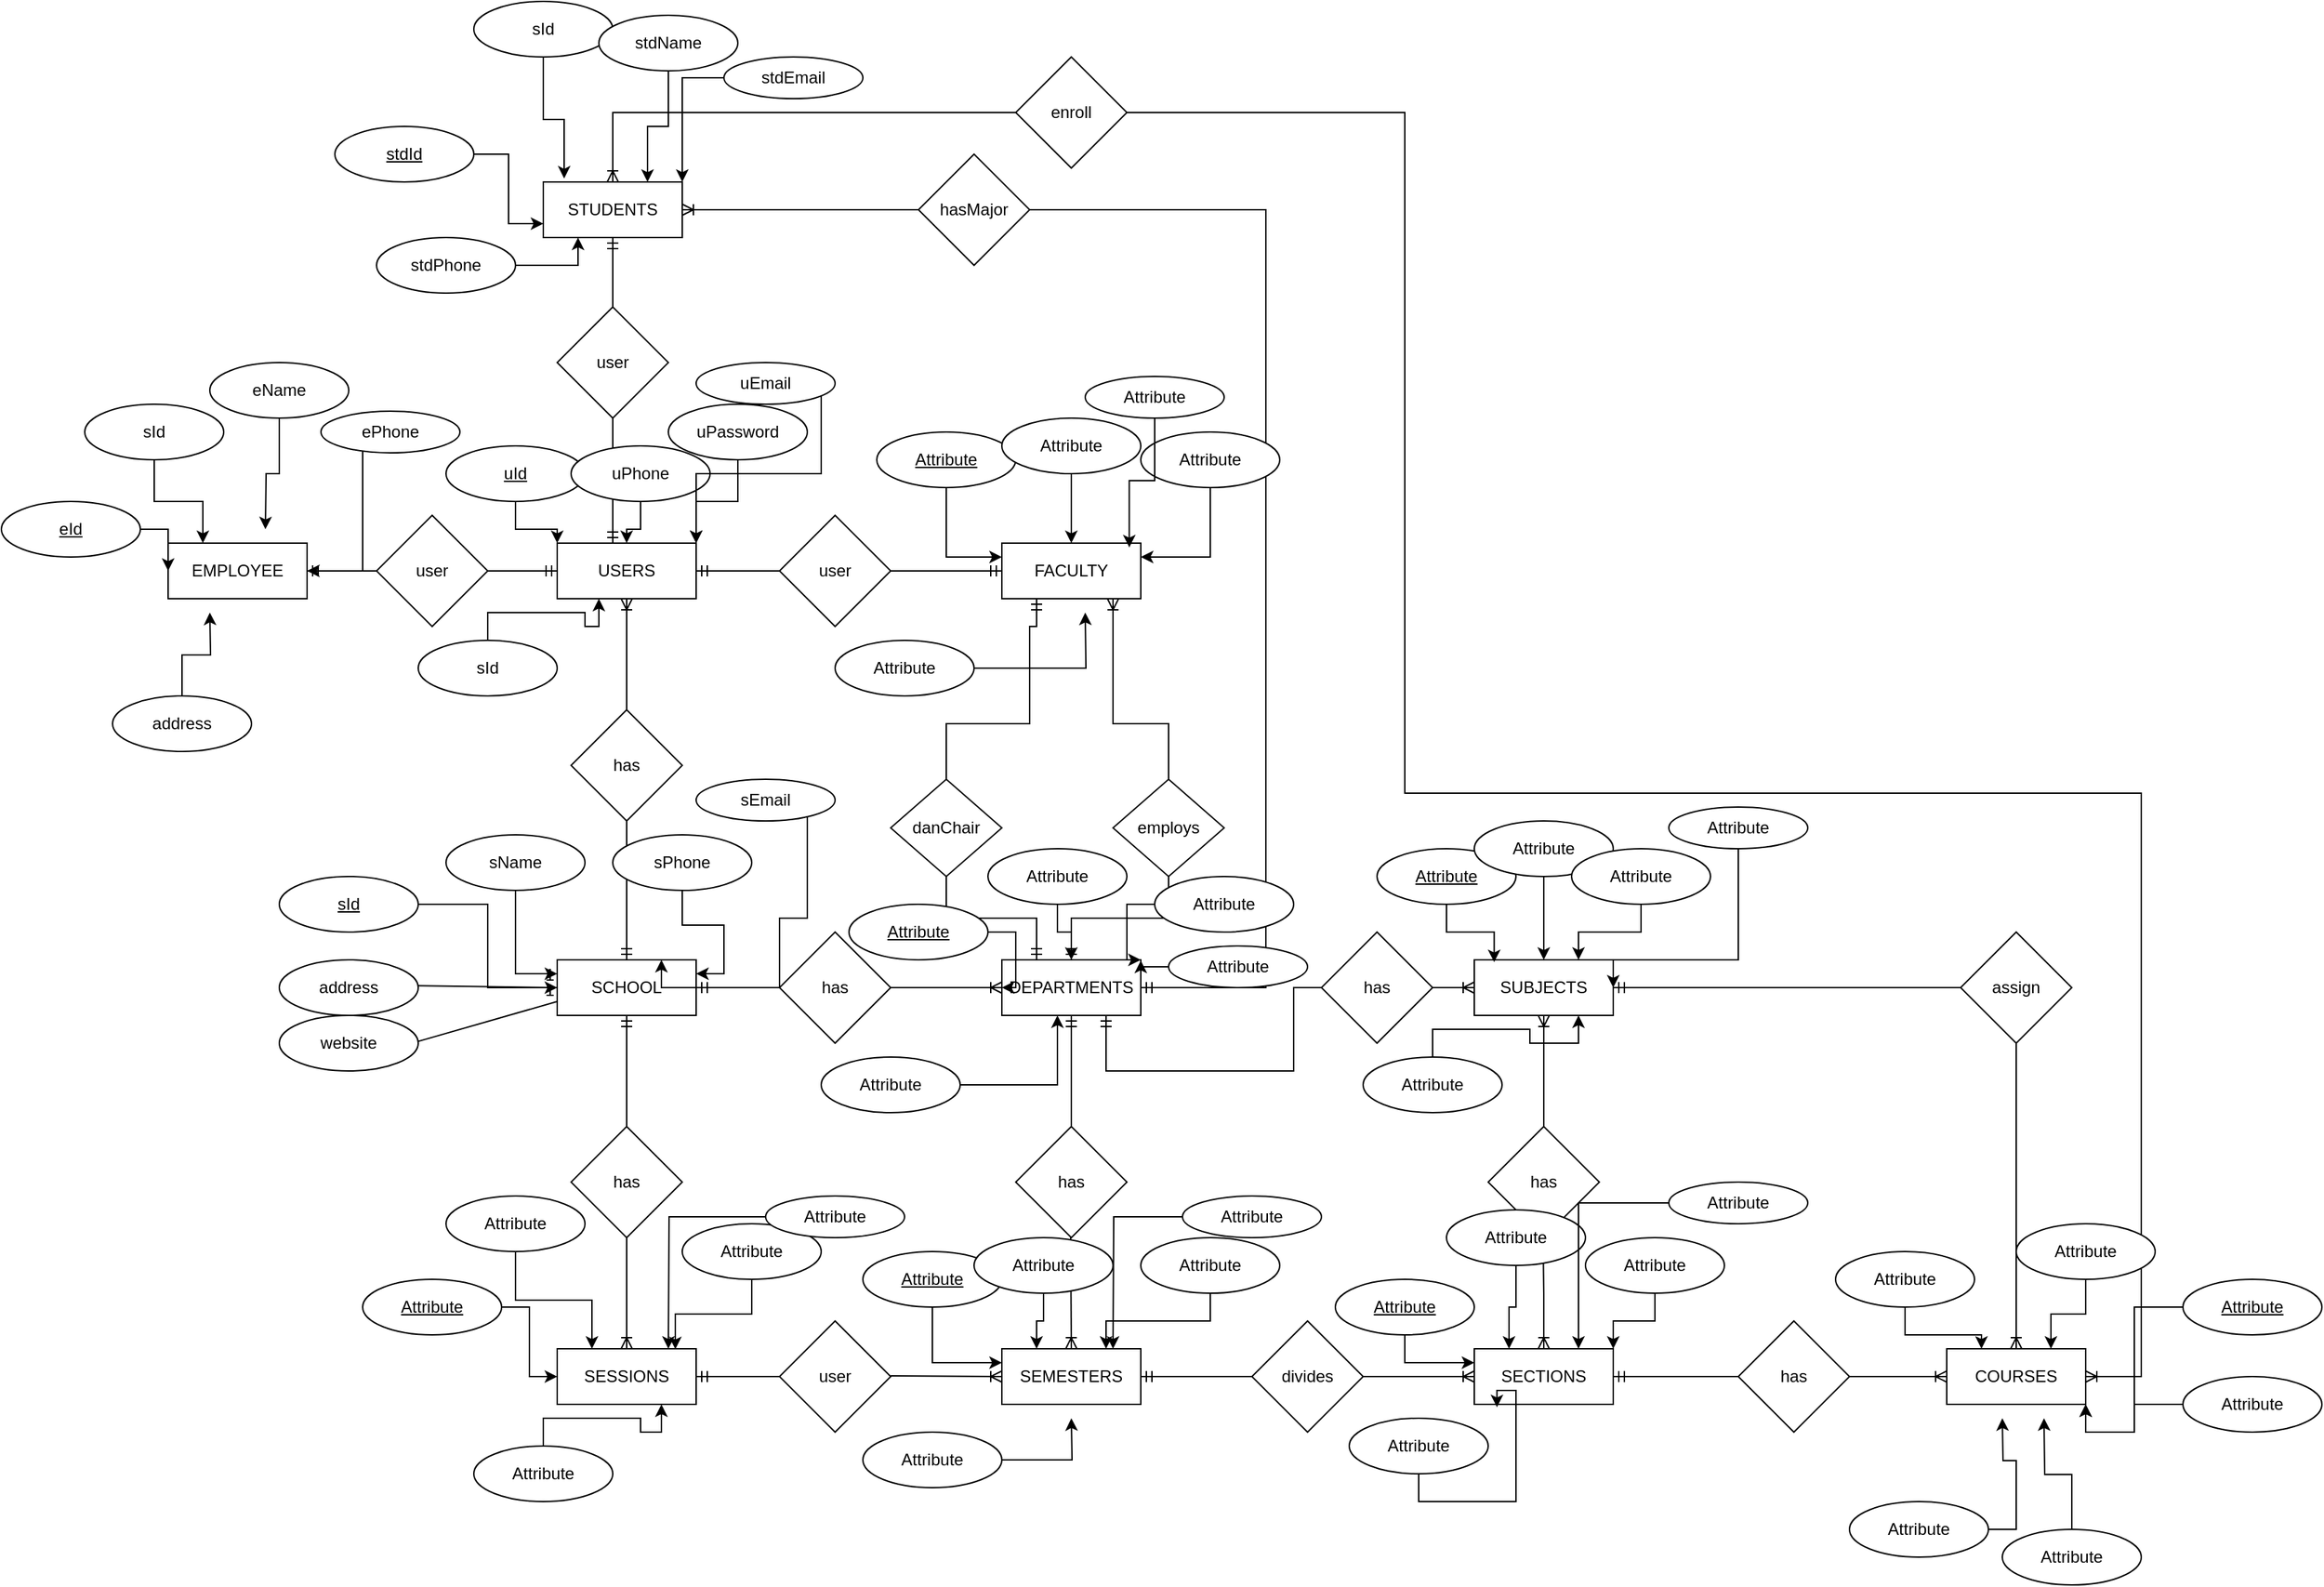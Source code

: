 <mxfile version="21.6.5" type="github">
  <diagram id="R2lEEEUBdFMjLlhIrx00" name="Page-1">
    <mxGraphModel dx="2025" dy="645" grid="1" gridSize="10" guides="1" tooltips="1" connect="1" arrows="1" fold="1" page="1" pageScale="1" pageWidth="850" pageHeight="1100" math="0" shadow="0" extFonts="Permanent Marker^https://fonts.googleapis.com/css?family=Permanent+Marker">
      <root>
        <mxCell id="0" />
        <mxCell id="1" parent="0" />
        <mxCell id="ZyE_ZItKhcC6v-lNAR3k-2" value="SCHOOL" style="whiteSpace=wrap;html=1;align=center;" vertex="1" parent="1">
          <mxGeometry x="290" y="880" width="100" height="40" as="geometry" />
        </mxCell>
        <mxCell id="ZyE_ZItKhcC6v-lNAR3k-3" value="has" style="rhombus;whiteSpace=wrap;html=1;" vertex="1" parent="1">
          <mxGeometry x="300" y="700" width="80" height="80" as="geometry" />
        </mxCell>
        <mxCell id="ZyE_ZItKhcC6v-lNAR3k-5" value="" style="endArrow=none;html=1;rounded=0;entryX=0.5;entryY=1;entryDx=0;entryDy=0;exitX=0.5;exitY=0;exitDx=0;exitDy=0;startArrow=ERmandOne;startFill=0;" edge="1" parent="1" source="ZyE_ZItKhcC6v-lNAR3k-2" target="ZyE_ZItKhcC6v-lNAR3k-3">
          <mxGeometry relative="1" as="geometry">
            <mxPoint x="210" y="850" as="sourcePoint" />
            <mxPoint x="370" y="850" as="targetPoint" />
          </mxGeometry>
        </mxCell>
        <mxCell id="ZyE_ZItKhcC6v-lNAR3k-9" value="USERS" style="whiteSpace=wrap;html=1;align=center;" vertex="1" parent="1">
          <mxGeometry x="290" y="580" width="100" height="40" as="geometry" />
        </mxCell>
        <mxCell id="ZyE_ZItKhcC6v-lNAR3k-11" value="" style="endArrow=none;html=1;rounded=0;exitX=0.5;exitY=1;exitDx=0;exitDy=0;entryX=0.5;entryY=0;entryDx=0;entryDy=0;startArrow=ERoneToMany;startFill=0;" edge="1" parent="1" source="ZyE_ZItKhcC6v-lNAR3k-9" target="ZyE_ZItKhcC6v-lNAR3k-3">
          <mxGeometry relative="1" as="geometry">
            <mxPoint x="450" y="640" as="sourcePoint" />
            <mxPoint x="610" y="640" as="targetPoint" />
          </mxGeometry>
        </mxCell>
        <mxCell id="ZyE_ZItKhcC6v-lNAR3k-13" value="" style="endArrow=none;html=1;rounded=0;exitX=0.4;exitY=0;exitDx=0;exitDy=0;exitPerimeter=0;startArrow=ERmandOne;startFill=0;entryX=0.5;entryY=1;entryDx=0;entryDy=0;" edge="1" parent="1" source="ZyE_ZItKhcC6v-lNAR3k-9" target="ZyE_ZItKhcC6v-lNAR3k-17">
          <mxGeometry relative="1" as="geometry">
            <mxPoint x="450" y="640" as="sourcePoint" />
            <mxPoint x="280" y="520" as="targetPoint" />
          </mxGeometry>
        </mxCell>
        <mxCell id="ZyE_ZItKhcC6v-lNAR3k-17" value="user" style="rhombus;whiteSpace=wrap;html=1;" vertex="1" parent="1">
          <mxGeometry x="290" y="410" width="80" height="80" as="geometry" />
        </mxCell>
        <mxCell id="ZyE_ZItKhcC6v-lNAR3k-24" value="STUDENTS" style="whiteSpace=wrap;html=1;align=center;" vertex="1" parent="1">
          <mxGeometry x="280" y="320" width="100" height="40" as="geometry" />
        </mxCell>
        <mxCell id="ZyE_ZItKhcC6v-lNAR3k-28" value="" style="endArrow=none;html=1;rounded=0;exitX=0.5;exitY=1;exitDx=0;exitDy=0;startArrow=ERmandOne;startFill=0;entryX=0.5;entryY=0;entryDx=0;entryDy=0;" edge="1" parent="1" source="ZyE_ZItKhcC6v-lNAR3k-24" target="ZyE_ZItKhcC6v-lNAR3k-17">
          <mxGeometry relative="1" as="geometry">
            <mxPoint x="280" y="430" as="sourcePoint" />
            <mxPoint x="280" y="430" as="targetPoint" />
          </mxGeometry>
        </mxCell>
        <mxCell id="ZyE_ZItKhcC6v-lNAR3k-30" value="user" style="rhombus;whiteSpace=wrap;html=1;direction=south;" vertex="1" parent="1">
          <mxGeometry x="450" y="560" width="80" height="80" as="geometry" />
        </mxCell>
        <mxCell id="ZyE_ZItKhcC6v-lNAR3k-31" value="FACULTY" style="whiteSpace=wrap;html=1;align=center;" vertex="1" parent="1">
          <mxGeometry x="610" y="580" width="100" height="40" as="geometry" />
        </mxCell>
        <mxCell id="ZyE_ZItKhcC6v-lNAR3k-32" value="" style="endArrow=none;html=1;rounded=0;exitX=0;exitY=0.5;exitDx=0;exitDy=0;startArrow=ERmandOne;startFill=0;entryX=0.5;entryY=0;entryDx=0;entryDy=0;" edge="1" parent="1" source="ZyE_ZItKhcC6v-lNAR3k-31" target="ZyE_ZItKhcC6v-lNAR3k-30">
          <mxGeometry relative="1" as="geometry">
            <mxPoint x="440" y="520" as="sourcePoint" />
            <mxPoint x="440" y="520" as="targetPoint" />
          </mxGeometry>
        </mxCell>
        <mxCell id="ZyE_ZItKhcC6v-lNAR3k-35" value="" style="endArrow=none;html=1;rounded=0;exitX=1;exitY=0.5;exitDx=0;exitDy=0;startArrow=ERmandOne;startFill=0;entryX=0.5;entryY=1;entryDx=0;entryDy=0;" edge="1" parent="1" source="ZyE_ZItKhcC6v-lNAR3k-9" target="ZyE_ZItKhcC6v-lNAR3k-30">
          <mxGeometry relative="1" as="geometry">
            <mxPoint x="360" y="600" as="sourcePoint" />
            <mxPoint x="360" y="540" as="targetPoint" />
          </mxGeometry>
        </mxCell>
        <mxCell id="ZyE_ZItKhcC6v-lNAR3k-37" value="EMPLOYEE" style="whiteSpace=wrap;html=1;align=center;" vertex="1" parent="1">
          <mxGeometry x="10" y="580" width="100" height="40" as="geometry" />
        </mxCell>
        <mxCell id="ZyE_ZItKhcC6v-lNAR3k-38" value="" style="endArrow=none;html=1;rounded=0;exitX=1;exitY=0.5;exitDx=0;exitDy=0;startArrow=ERmandOne;startFill=0;entryX=0.5;entryY=1;entryDx=0;entryDy=0;" edge="1" parent="1" source="ZyE_ZItKhcC6v-lNAR3k-37" target="ZyE_ZItKhcC6v-lNAR3k-36">
          <mxGeometry relative="1" as="geometry">
            <mxPoint x="10" y="600" as="sourcePoint" />
            <mxPoint x="10" y="600" as="targetPoint" />
          </mxGeometry>
        </mxCell>
        <mxCell id="ZyE_ZItKhcC6v-lNAR3k-40" value="" style="endArrow=none;html=1;rounded=0;exitX=0;exitY=0.5;exitDx=0;exitDy=0;startArrow=ERmandOne;startFill=0;" edge="1" parent="1" source="ZyE_ZItKhcC6v-lNAR3k-9" target="ZyE_ZItKhcC6v-lNAR3k-36">
          <mxGeometry relative="1" as="geometry">
            <mxPoint x="250" y="600" as="sourcePoint" />
            <mxPoint x="160" y="600" as="targetPoint" />
          </mxGeometry>
        </mxCell>
        <mxCell id="ZyE_ZItKhcC6v-lNAR3k-36" value="user" style="rhombus;whiteSpace=wrap;html=1;direction=south;" vertex="1" parent="1">
          <mxGeometry x="160" y="560" width="80" height="80" as="geometry" />
        </mxCell>
        <mxCell id="ZyE_ZItKhcC6v-lNAR3k-43" value="SESSIONS" style="whiteSpace=wrap;html=1;align=center;" vertex="1" parent="1">
          <mxGeometry x="290" y="1160" width="100" height="40" as="geometry" />
        </mxCell>
        <mxCell id="ZyE_ZItKhcC6v-lNAR3k-47" value="" style="edgeStyle=orthogonalEdgeStyle;rounded=0;orthogonalLoop=1;jettySize=auto;html=1;endArrow=ERmandOne;endFill=0;" edge="1" parent="1" source="ZyE_ZItKhcC6v-lNAR3k-44" target="ZyE_ZItKhcC6v-lNAR3k-2">
          <mxGeometry relative="1" as="geometry" />
        </mxCell>
        <mxCell id="ZyE_ZItKhcC6v-lNAR3k-48" value="" style="edgeStyle=orthogonalEdgeStyle;rounded=0;orthogonalLoop=1;jettySize=auto;html=1;endArrow=ERoneToMany;endFill=0;" edge="1" parent="1" source="ZyE_ZItKhcC6v-lNAR3k-44" target="ZyE_ZItKhcC6v-lNAR3k-43">
          <mxGeometry relative="1" as="geometry" />
        </mxCell>
        <mxCell id="ZyE_ZItKhcC6v-lNAR3k-44" value="has" style="rhombus;whiteSpace=wrap;html=1;" vertex="1" parent="1">
          <mxGeometry x="300" y="1000" width="80" height="80" as="geometry" />
        </mxCell>
        <mxCell id="ZyE_ZItKhcC6v-lNAR3k-49" value="" style="endArrow=none;html=1;rounded=0;exitX=1;exitY=0.5;exitDx=0;exitDy=0;startArrow=ERmandOne;startFill=0;entryX=0.5;entryY=1;entryDx=0;entryDy=0;" edge="1" target="ZyE_ZItKhcC6v-lNAR3k-50" parent="1">
          <mxGeometry relative="1" as="geometry">
            <mxPoint x="390" y="900" as="sourcePoint" />
            <mxPoint x="360" y="840" as="targetPoint" />
          </mxGeometry>
        </mxCell>
        <mxCell id="ZyE_ZItKhcC6v-lNAR3k-50" value="has" style="rhombus;whiteSpace=wrap;html=1;direction=south;" vertex="1" parent="1">
          <mxGeometry x="450" y="860" width="80" height="80" as="geometry" />
        </mxCell>
        <mxCell id="ZyE_ZItKhcC6v-lNAR3k-51" value="" style="endArrow=none;html=1;rounded=0;exitX=0;exitY=0.5;exitDx=0;exitDy=0;startArrow=ERoneToMany;startFill=0;entryX=0.5;entryY=0;entryDx=0;entryDy=0;" edge="1" source="ZyE_ZItKhcC6v-lNAR3k-52" target="ZyE_ZItKhcC6v-lNAR3k-50" parent="1">
          <mxGeometry relative="1" as="geometry">
            <mxPoint x="440" y="820" as="sourcePoint" />
            <mxPoint x="440" y="820" as="targetPoint" />
          </mxGeometry>
        </mxCell>
        <mxCell id="ZyE_ZItKhcC6v-lNAR3k-52" value="DEPARTMENTS" style="whiteSpace=wrap;html=1;align=center;" vertex="1" parent="1">
          <mxGeometry x="610" y="880" width="100" height="40" as="geometry" />
        </mxCell>
        <mxCell id="ZyE_ZItKhcC6v-lNAR3k-53" value="" style="edgeStyle=orthogonalEdgeStyle;rounded=0;orthogonalLoop=1;jettySize=auto;html=1;endArrow=ERmandOne;endFill=0;" edge="1" source="ZyE_ZItKhcC6v-lNAR3k-54" parent="1">
          <mxGeometry relative="1" as="geometry">
            <mxPoint x="660" y="920" as="targetPoint" />
          </mxGeometry>
        </mxCell>
        <mxCell id="ZyE_ZItKhcC6v-lNAR3k-54" value="has" style="rhombus;whiteSpace=wrap;html=1;" vertex="1" parent="1">
          <mxGeometry x="620" y="1000" width="80" height="80" as="geometry" />
        </mxCell>
        <mxCell id="ZyE_ZItKhcC6v-lNAR3k-55" value="SEMESTERS" style="whiteSpace=wrap;html=1;align=center;" vertex="1" parent="1">
          <mxGeometry x="610" y="1160" width="100" height="40" as="geometry" />
        </mxCell>
        <mxCell id="ZyE_ZItKhcC6v-lNAR3k-56" value="" style="edgeStyle=orthogonalEdgeStyle;rounded=0;orthogonalLoop=1;jettySize=auto;html=1;endArrow=ERoneToMany;endFill=0;entryX=0.5;entryY=0;entryDx=0;entryDy=0;" edge="1" parent="1" target="ZyE_ZItKhcC6v-lNAR3k-55">
          <mxGeometry relative="1" as="geometry">
            <mxPoint x="659.5" y="1080" as="sourcePoint" />
            <mxPoint x="659.5" y="1140" as="targetPoint" />
            <Array as="points" />
          </mxGeometry>
        </mxCell>
        <mxCell id="ZyE_ZItKhcC6v-lNAR3k-61" value="" style="endArrow=none;html=1;rounded=0;exitX=1;exitY=0.5;exitDx=0;exitDy=0;startArrow=ERmandOne;startFill=0;entryX=0.5;entryY=1;entryDx=0;entryDy=0;" edge="1" target="ZyE_ZItKhcC6v-lNAR3k-62" parent="1">
          <mxGeometry relative="1" as="geometry">
            <mxPoint x="390" y="1180" as="sourcePoint" />
            <mxPoint x="360" y="1120" as="targetPoint" />
          </mxGeometry>
        </mxCell>
        <mxCell id="ZyE_ZItKhcC6v-lNAR3k-62" value="user" style="rhombus;whiteSpace=wrap;html=1;direction=south;" vertex="1" parent="1">
          <mxGeometry x="450" y="1140" width="80" height="80" as="geometry" />
        </mxCell>
        <mxCell id="ZyE_ZItKhcC6v-lNAR3k-64" value="" style="endArrow=none;html=1;rounded=0;exitX=0;exitY=0.5;exitDx=0;exitDy=0;startArrow=ERoneToMany;startFill=0;entryX=0.5;entryY=0;entryDx=0;entryDy=0;" edge="1" parent="1" source="ZyE_ZItKhcC6v-lNAR3k-55">
          <mxGeometry relative="1" as="geometry">
            <mxPoint x="610" y="1179.5" as="sourcePoint" />
            <mxPoint x="530" y="1179.5" as="targetPoint" />
          </mxGeometry>
        </mxCell>
        <mxCell id="ZyE_ZItKhcC6v-lNAR3k-69" value="" style="edgeStyle=orthogonalEdgeStyle;rounded=0;orthogonalLoop=1;jettySize=auto;html=1;endArrow=ERoneToMany;endFill=0;" edge="1" parent="1" source="ZyE_ZItKhcC6v-lNAR3k-67" target="ZyE_ZItKhcC6v-lNAR3k-31">
          <mxGeometry relative="1" as="geometry">
            <Array as="points">
              <mxPoint x="730" y="710" />
              <mxPoint x="690" y="710" />
            </Array>
          </mxGeometry>
        </mxCell>
        <mxCell id="ZyE_ZItKhcC6v-lNAR3k-70" value="" style="edgeStyle=orthogonalEdgeStyle;rounded=0;orthogonalLoop=1;jettySize=auto;html=1;endArrow=ERmandOne;endFill=0;" edge="1" parent="1" source="ZyE_ZItKhcC6v-lNAR3k-67" target="ZyE_ZItKhcC6v-lNAR3k-52">
          <mxGeometry relative="1" as="geometry">
            <Array as="points">
              <mxPoint x="730" y="850" />
              <mxPoint x="660" y="850" />
            </Array>
          </mxGeometry>
        </mxCell>
        <mxCell id="ZyE_ZItKhcC6v-lNAR3k-67" value="employs" style="rhombus;whiteSpace=wrap;html=1;" vertex="1" parent="1">
          <mxGeometry x="690" y="750" width="80" height="70" as="geometry" />
        </mxCell>
        <mxCell id="ZyE_ZItKhcC6v-lNAR3k-74" value="" style="edgeStyle=orthogonalEdgeStyle;rounded=0;orthogonalLoop=1;jettySize=auto;html=1;endArrow=ERmandOne;endFill=0;entryX=0.25;entryY=1;entryDx=0;entryDy=0;" edge="1" source="ZyE_ZItKhcC6v-lNAR3k-75" parent="1" target="ZyE_ZItKhcC6v-lNAR3k-31">
          <mxGeometry relative="1" as="geometry">
            <mxPoint x="590" y="620" as="targetPoint" />
            <Array as="points">
              <mxPoint x="570" y="710" />
              <mxPoint x="630" y="710" />
              <mxPoint x="630" y="640" />
              <mxPoint x="635" y="640" />
            </Array>
          </mxGeometry>
        </mxCell>
        <mxCell id="ZyE_ZItKhcC6v-lNAR3k-75" value="danChair" style="rhombus;whiteSpace=wrap;html=1;" vertex="1" parent="1">
          <mxGeometry x="530" y="750" width="80" height="70" as="geometry" />
        </mxCell>
        <mxCell id="ZyE_ZItKhcC6v-lNAR3k-76" value="" style="edgeStyle=orthogonalEdgeStyle;rounded=0;orthogonalLoop=1;jettySize=auto;html=1;endArrow=ERmandOne;endFill=0;entryX=0.25;entryY=0;entryDx=0;entryDy=0;" edge="1" source="ZyE_ZItKhcC6v-lNAR3k-75" parent="1" target="ZyE_ZItKhcC6v-lNAR3k-52">
          <mxGeometry relative="1" as="geometry">
            <mxPoint x="560" y="880" as="targetPoint" />
          </mxGeometry>
        </mxCell>
        <mxCell id="ZyE_ZItKhcC6v-lNAR3k-79" value="" style="edgeStyle=orthogonalEdgeStyle;rounded=0;orthogonalLoop=1;jettySize=auto;html=1;endArrow=ERoneToMany;endFill=0;" edge="1" parent="1" source="ZyE_ZItKhcC6v-lNAR3k-77" target="ZyE_ZItKhcC6v-lNAR3k-24">
          <mxGeometry relative="1" as="geometry" />
        </mxCell>
        <mxCell id="ZyE_ZItKhcC6v-lNAR3k-77" value="hasMajor" style="rhombus;whiteSpace=wrap;html=1;" vertex="1" parent="1">
          <mxGeometry x="550" y="300" width="80" height="80" as="geometry" />
        </mxCell>
        <mxCell id="ZyE_ZItKhcC6v-lNAR3k-80" value="" style="endArrow=ERmandOne;html=1;rounded=0;exitX=1;exitY=0.5;exitDx=0;exitDy=0;entryX=1;entryY=0.5;entryDx=0;entryDy=0;endFill=0;" edge="1" parent="1">
          <mxGeometry relative="1" as="geometry">
            <mxPoint x="630" y="340" as="sourcePoint" />
            <mxPoint x="710" y="900" as="targetPoint" />
            <Array as="points">
              <mxPoint x="800" y="340" />
              <mxPoint x="800" y="900" />
            </Array>
          </mxGeometry>
        </mxCell>
        <mxCell id="ZyE_ZItKhcC6v-lNAR3k-84" value="" style="edgeStyle=orthogonalEdgeStyle;rounded=0;orthogonalLoop=1;jettySize=auto;html=1;endArrow=ERoneToMany;endFill=0;" edge="1" parent="1" source="ZyE_ZItKhcC6v-lNAR3k-82" target="ZyE_ZItKhcC6v-lNAR3k-24">
          <mxGeometry relative="1" as="geometry" />
        </mxCell>
        <mxCell id="ZyE_ZItKhcC6v-lNAR3k-82" value="enroll" style="rhombus;whiteSpace=wrap;html=1;" vertex="1" parent="1">
          <mxGeometry x="620" y="230" width="80" height="80" as="geometry" />
        </mxCell>
        <mxCell id="ZyE_ZItKhcC6v-lNAR3k-85" value="" style="endArrow=ERoneToMany;html=1;rounded=0;exitX=1;exitY=0.5;exitDx=0;exitDy=0;endFill=0;entryX=1;entryY=0.5;entryDx=0;entryDy=0;" edge="1" parent="1" source="ZyE_ZItKhcC6v-lNAR3k-82" target="ZyE_ZItKhcC6v-lNAR3k-97">
          <mxGeometry relative="1" as="geometry">
            <mxPoint x="730" y="270" as="sourcePoint" />
            <mxPoint x="1420" y="1180" as="targetPoint" />
            <Array as="points">
              <mxPoint x="900" y="270" />
              <mxPoint x="900" y="760" />
              <mxPoint x="1430" y="760" />
              <mxPoint x="1430" y="1180" />
            </Array>
          </mxGeometry>
        </mxCell>
        <mxCell id="ZyE_ZItKhcC6v-lNAR3k-86" value="" style="endArrow=none;html=1;rounded=0;exitX=1;exitY=0.5;exitDx=0;exitDy=0;startArrow=ERmandOne;startFill=0;entryX=0.5;entryY=1;entryDx=0;entryDy=0;exitPerimeter=0;" edge="1" target="ZyE_ZItKhcC6v-lNAR3k-87" parent="1" source="ZyE_ZItKhcC6v-lNAR3k-55">
          <mxGeometry relative="1" as="geometry">
            <mxPoint x="720" y="1180" as="sourcePoint" />
            <mxPoint x="690" y="1120" as="targetPoint" />
          </mxGeometry>
        </mxCell>
        <mxCell id="ZyE_ZItKhcC6v-lNAR3k-87" value="divides" style="rhombus;whiteSpace=wrap;html=1;direction=south;" vertex="1" parent="1">
          <mxGeometry x="790" y="1140" width="80" height="80" as="geometry" />
        </mxCell>
        <mxCell id="ZyE_ZItKhcC6v-lNAR3k-88" value="" style="endArrow=none;html=1;rounded=0;exitX=0;exitY=0.5;exitDx=0;exitDy=0;startArrow=ERoneToMany;startFill=0;entryX=0.5;entryY=0;entryDx=0;entryDy=0;" edge="1" source="ZyE_ZItKhcC6v-lNAR3k-89" parent="1" target="ZyE_ZItKhcC6v-lNAR3k-87">
          <mxGeometry relative="1" as="geometry">
            <mxPoint x="940" y="1179.5" as="sourcePoint" />
            <mxPoint x="880" y="1140" as="targetPoint" />
          </mxGeometry>
        </mxCell>
        <mxCell id="ZyE_ZItKhcC6v-lNAR3k-89" value="SECTIONS" style="whiteSpace=wrap;html=1;align=center;" vertex="1" parent="1">
          <mxGeometry x="950" y="1160" width="100" height="40" as="geometry" />
        </mxCell>
        <mxCell id="ZyE_ZItKhcC6v-lNAR3k-90" value="" style="endArrow=none;html=1;rounded=0;exitX=0.75;exitY=1;exitDx=0;exitDy=0;startArrow=ERmandOne;startFill=0;entryX=0.5;entryY=1;entryDx=0;entryDy=0;" edge="1" target="ZyE_ZItKhcC6v-lNAR3k-91" parent="1" source="ZyE_ZItKhcC6v-lNAR3k-52">
          <mxGeometry relative="1" as="geometry">
            <mxPoint x="710" y="1030" as="sourcePoint" />
            <mxPoint x="690" y="970" as="targetPoint" />
            <Array as="points">
              <mxPoint x="685" y="960" />
              <mxPoint x="820" y="960" />
              <mxPoint x="820" y="900" />
            </Array>
          </mxGeometry>
        </mxCell>
        <mxCell id="ZyE_ZItKhcC6v-lNAR3k-91" value="has" style="rhombus;whiteSpace=wrap;html=1;direction=south;" vertex="1" parent="1">
          <mxGeometry x="840" y="860" width="80" height="80" as="geometry" />
        </mxCell>
        <mxCell id="ZyE_ZItKhcC6v-lNAR3k-92" value="" style="endArrow=none;html=1;rounded=0;exitX=0;exitY=0.5;exitDx=0;exitDy=0;startArrow=ERoneToMany;startFill=0;entryX=0.5;entryY=0;entryDx=0;entryDy=0;" edge="1" source="ZyE_ZItKhcC6v-lNAR3k-93" parent="1" target="ZyE_ZItKhcC6v-lNAR3k-91">
          <mxGeometry relative="1" as="geometry">
            <mxPoint x="940" y="1029.5" as="sourcePoint" />
            <mxPoint x="860" y="1029.5" as="targetPoint" />
          </mxGeometry>
        </mxCell>
        <mxCell id="ZyE_ZItKhcC6v-lNAR3k-93" value="SUBJECTS" style="whiteSpace=wrap;html=1;align=center;" vertex="1" parent="1">
          <mxGeometry x="950" y="880" width="100" height="40" as="geometry" />
        </mxCell>
        <mxCell id="ZyE_ZItKhcC6v-lNAR3k-94" value="" style="endArrow=none;html=1;rounded=0;exitX=1;exitY=0.5;exitDx=0;exitDy=0;startArrow=ERmandOne;startFill=0;entryX=0.5;entryY=1;entryDx=0;entryDy=0;exitPerimeter=0;" edge="1" target="ZyE_ZItKhcC6v-lNAR3k-95" parent="1">
          <mxGeometry relative="1" as="geometry">
            <mxPoint x="1050" y="1180" as="sourcePoint" />
            <mxPoint x="1030" y="1120" as="targetPoint" />
          </mxGeometry>
        </mxCell>
        <mxCell id="ZyE_ZItKhcC6v-lNAR3k-95" value="has" style="rhombus;whiteSpace=wrap;html=1;direction=south;" vertex="1" parent="1">
          <mxGeometry x="1140" y="1140" width="80" height="80" as="geometry" />
        </mxCell>
        <mxCell id="ZyE_ZItKhcC6v-lNAR3k-96" value="" style="endArrow=none;html=1;rounded=0;exitX=0;exitY=0.5;exitDx=0;exitDy=0;startArrow=ERoneToMany;startFill=0;entryX=0.5;entryY=0;entryDx=0;entryDy=0;" edge="1" source="ZyE_ZItKhcC6v-lNAR3k-97" target="ZyE_ZItKhcC6v-lNAR3k-95" parent="1">
          <mxGeometry relative="1" as="geometry">
            <mxPoint x="1280" y="1179.5" as="sourcePoint" />
            <mxPoint x="1220" y="1140" as="targetPoint" />
          </mxGeometry>
        </mxCell>
        <mxCell id="ZyE_ZItKhcC6v-lNAR3k-97" value="COURSES" style="whiteSpace=wrap;html=1;align=center;" vertex="1" parent="1">
          <mxGeometry x="1290" y="1160" width="100" height="40" as="geometry" />
        </mxCell>
        <mxCell id="ZyE_ZItKhcC6v-lNAR3k-98" value="" style="endArrow=none;html=1;rounded=0;exitX=1;exitY=0.5;exitDx=0;exitDy=0;startArrow=ERmandOne;startFill=0;entryX=0.5;entryY=1;entryDx=0;entryDy=0;" edge="1" target="ZyE_ZItKhcC6v-lNAR3k-99" parent="1" source="ZyE_ZItKhcC6v-lNAR3k-93">
          <mxGeometry relative="1" as="geometry">
            <mxPoint x="1080" y="1010" as="sourcePoint" />
            <mxPoint x="1060" y="950" as="targetPoint" />
            <Array as="points" />
          </mxGeometry>
        </mxCell>
        <mxCell id="ZyE_ZItKhcC6v-lNAR3k-99" value="assign" style="rhombus;whiteSpace=wrap;html=1;direction=south;" vertex="1" parent="1">
          <mxGeometry x="1300" y="860" width="80" height="80" as="geometry" />
        </mxCell>
        <mxCell id="ZyE_ZItKhcC6v-lNAR3k-100" value="" style="endArrow=none;html=1;rounded=0;startArrow=ERoneToMany;startFill=0;entryX=1;entryY=0.5;entryDx=0;entryDy=0;exitX=0.5;exitY=0;exitDx=0;exitDy=0;" edge="1" source="ZyE_ZItKhcC6v-lNAR3k-97" target="ZyE_ZItKhcC6v-lNAR3k-99" parent="1">
          <mxGeometry relative="1" as="geometry">
            <mxPoint x="1330" y="1170" as="sourcePoint" />
            <mxPoint x="1250" y="970" as="targetPoint" />
            <Array as="points">
              <mxPoint x="1340" y="1100" />
            </Array>
          </mxGeometry>
        </mxCell>
        <mxCell id="ZyE_ZItKhcC6v-lNAR3k-103" value="" style="edgeStyle=orthogonalEdgeStyle;rounded=0;orthogonalLoop=1;jettySize=auto;html=1;endArrow=ERoneToMany;endFill=0;" edge="1" source="ZyE_ZItKhcC6v-lNAR3k-104" parent="1">
          <mxGeometry relative="1" as="geometry">
            <mxPoint x="1000" y="920" as="targetPoint" />
          </mxGeometry>
        </mxCell>
        <mxCell id="ZyE_ZItKhcC6v-lNAR3k-104" value="has" style="rhombus;whiteSpace=wrap;html=1;" vertex="1" parent="1">
          <mxGeometry x="960" y="1000" width="80" height="80" as="geometry" />
        </mxCell>
        <mxCell id="ZyE_ZItKhcC6v-lNAR3k-105" value="" style="edgeStyle=orthogonalEdgeStyle;rounded=0;orthogonalLoop=1;jettySize=auto;html=1;endArrow=ERoneToMany;endFill=0;entryX=0.5;entryY=0;entryDx=0;entryDy=0;" edge="1" parent="1">
          <mxGeometry relative="1" as="geometry">
            <mxPoint x="999.5" y="1080" as="sourcePoint" />
            <mxPoint x="1000" y="1160" as="targetPoint" />
            <Array as="points" />
          </mxGeometry>
        </mxCell>
        <mxCell id="ZyE_ZItKhcC6v-lNAR3k-128" style="edgeStyle=orthogonalEdgeStyle;rounded=0;orthogonalLoop=1;jettySize=auto;html=1;entryX=0;entryY=0.25;entryDx=0;entryDy=0;" edge="1" parent="1" source="ZyE_ZItKhcC6v-lNAR3k-106" target="ZyE_ZItKhcC6v-lNAR3k-2">
          <mxGeometry relative="1" as="geometry" />
        </mxCell>
        <mxCell id="ZyE_ZItKhcC6v-lNAR3k-106" value="sName" style="ellipse;whiteSpace=wrap;html=1;align=center;" vertex="1" parent="1">
          <mxGeometry x="210" y="790" width="100" height="40" as="geometry" />
        </mxCell>
        <mxCell id="ZyE_ZItKhcC6v-lNAR3k-127" style="edgeStyle=orthogonalEdgeStyle;rounded=0;orthogonalLoop=1;jettySize=auto;html=1;entryX=0;entryY=0.5;entryDx=0;entryDy=0;" edge="1" parent="1" source="ZyE_ZItKhcC6v-lNAR3k-107" target="ZyE_ZItKhcC6v-lNAR3k-2">
          <mxGeometry relative="1" as="geometry" />
        </mxCell>
        <mxCell id="ZyE_ZItKhcC6v-lNAR3k-107" value="sId" style="ellipse;whiteSpace=wrap;html=1;align=center;fontStyle=4;" vertex="1" parent="1">
          <mxGeometry x="90" y="820" width="100" height="40" as="geometry" />
        </mxCell>
        <mxCell id="ZyE_ZItKhcC6v-lNAR3k-129" style="edgeStyle=orthogonalEdgeStyle;rounded=0;orthogonalLoop=1;jettySize=auto;html=1;entryX=1;entryY=0.25;entryDx=0;entryDy=0;" edge="1" parent="1" source="ZyE_ZItKhcC6v-lNAR3k-113" target="ZyE_ZItKhcC6v-lNAR3k-2">
          <mxGeometry relative="1" as="geometry" />
        </mxCell>
        <mxCell id="ZyE_ZItKhcC6v-lNAR3k-113" value="sPhone" style="ellipse;whiteSpace=wrap;html=1;align=center;" vertex="1" parent="1">
          <mxGeometry x="330" y="790" width="100" height="40" as="geometry" />
        </mxCell>
        <mxCell id="ZyE_ZItKhcC6v-lNAR3k-130" style="edgeStyle=orthogonalEdgeStyle;rounded=0;orthogonalLoop=1;jettySize=auto;html=1;entryX=0.75;entryY=0;entryDx=0;entryDy=0;" edge="1" parent="1" source="ZyE_ZItKhcC6v-lNAR3k-116" target="ZyE_ZItKhcC6v-lNAR3k-2">
          <mxGeometry relative="1" as="geometry">
            <mxPoint x="410" y="900" as="targetPoint" />
            <Array as="points">
              <mxPoint x="470" y="850" />
              <mxPoint x="450" y="850" />
              <mxPoint x="450" y="900" />
              <mxPoint x="365" y="900" />
            </Array>
          </mxGeometry>
        </mxCell>
        <mxCell id="ZyE_ZItKhcC6v-lNAR3k-116" value="sEmail" style="ellipse;whiteSpace=wrap;html=1;align=center;" vertex="1" parent="1">
          <mxGeometry x="390" y="750" width="100" height="30" as="geometry" />
        </mxCell>
        <mxCell id="ZyE_ZItKhcC6v-lNAR3k-118" value="website" style="ellipse;whiteSpace=wrap;html=1;align=center;" vertex="1" parent="1">
          <mxGeometry x="90" y="920" width="100" height="40" as="geometry" />
        </mxCell>
        <mxCell id="ZyE_ZItKhcC6v-lNAR3k-123" value="" style="endArrow=none;html=1;rounded=0;entryX=0;entryY=0.75;entryDx=0;entryDy=0;" edge="1" parent="1" target="ZyE_ZItKhcC6v-lNAR3k-2">
          <mxGeometry relative="1" as="geometry">
            <mxPoint x="190" y="938.67" as="sourcePoint" />
            <mxPoint x="350" y="938.67" as="targetPoint" />
          </mxGeometry>
        </mxCell>
        <mxCell id="ZyE_ZItKhcC6v-lNAR3k-124" value="1" style="resizable=0;html=1;whiteSpace=wrap;align=right;verticalAlign=bottom;" connectable="0" vertex="1" parent="ZyE_ZItKhcC6v-lNAR3k-123">
          <mxGeometry x="1" relative="1" as="geometry" />
        </mxCell>
        <mxCell id="ZyE_ZItKhcC6v-lNAR3k-132" value="" style="endArrow=none;html=1;rounded=0;entryX=0;entryY=0.5;entryDx=0;entryDy=0;" edge="1" parent="1" target="ZyE_ZItKhcC6v-lNAR3k-2">
          <mxGeometry relative="1" as="geometry">
            <mxPoint x="190" y="898.67" as="sourcePoint" />
            <mxPoint x="290" y="870" as="targetPoint" />
          </mxGeometry>
        </mxCell>
        <mxCell id="ZyE_ZItKhcC6v-lNAR3k-133" value="1" style="resizable=0;html=1;whiteSpace=wrap;align=right;verticalAlign=bottom;" connectable="0" vertex="1" parent="ZyE_ZItKhcC6v-lNAR3k-132">
          <mxGeometry x="1" relative="1" as="geometry" />
        </mxCell>
        <mxCell id="ZyE_ZItKhcC6v-lNAR3k-134" value="address" style="ellipse;whiteSpace=wrap;html=1;align=center;" vertex="1" parent="1">
          <mxGeometry x="90" y="880" width="100" height="40" as="geometry" />
        </mxCell>
        <mxCell id="ZyE_ZItKhcC6v-lNAR3k-193" style="edgeStyle=orthogonalEdgeStyle;rounded=0;orthogonalLoop=1;jettySize=auto;html=1;entryX=0.75;entryY=1;entryDx=0;entryDy=0;" edge="1" parent="1" source="ZyE_ZItKhcC6v-lNAR3k-137" target="ZyE_ZItKhcC6v-lNAR3k-43">
          <mxGeometry relative="1" as="geometry" />
        </mxCell>
        <mxCell id="ZyE_ZItKhcC6v-lNAR3k-137" value="Attribute" style="ellipse;whiteSpace=wrap;html=1;align=center;" vertex="1" parent="1">
          <mxGeometry x="230" y="1230" width="100" height="40" as="geometry" />
        </mxCell>
        <mxCell id="ZyE_ZItKhcC6v-lNAR3k-194" style="edgeStyle=orthogonalEdgeStyle;rounded=0;orthogonalLoop=1;jettySize=auto;html=1;entryX=0;entryY=0.5;entryDx=0;entryDy=0;" edge="1" parent="1" source="ZyE_ZItKhcC6v-lNAR3k-138" target="ZyE_ZItKhcC6v-lNAR3k-43">
          <mxGeometry relative="1" as="geometry" />
        </mxCell>
        <mxCell id="ZyE_ZItKhcC6v-lNAR3k-138" value="Attribute" style="ellipse;whiteSpace=wrap;html=1;align=center;fontStyle=4;" vertex="1" parent="1">
          <mxGeometry x="150" y="1110" width="100" height="40" as="geometry" />
        </mxCell>
        <mxCell id="ZyE_ZItKhcC6v-lNAR3k-195" style="edgeStyle=orthogonalEdgeStyle;rounded=0;orthogonalLoop=1;jettySize=auto;html=1;entryX=0.25;entryY=0;entryDx=0;entryDy=0;" edge="1" parent="1" source="ZyE_ZItKhcC6v-lNAR3k-139" target="ZyE_ZItKhcC6v-lNAR3k-43">
          <mxGeometry relative="1" as="geometry" />
        </mxCell>
        <mxCell id="ZyE_ZItKhcC6v-lNAR3k-139" value="Attribute" style="ellipse;whiteSpace=wrap;html=1;align=center;" vertex="1" parent="1">
          <mxGeometry x="210" y="1050" width="100" height="40" as="geometry" />
        </mxCell>
        <mxCell id="ZyE_ZItKhcC6v-lNAR3k-196" style="edgeStyle=orthogonalEdgeStyle;rounded=0;orthogonalLoop=1;jettySize=auto;html=1;entryX=0.85;entryY=0.008;entryDx=0;entryDy=0;entryPerimeter=0;" edge="1" parent="1" source="ZyE_ZItKhcC6v-lNAR3k-140" target="ZyE_ZItKhcC6v-lNAR3k-43">
          <mxGeometry relative="1" as="geometry" />
        </mxCell>
        <mxCell id="ZyE_ZItKhcC6v-lNAR3k-140" value="Attribute" style="ellipse;whiteSpace=wrap;html=1;align=center;" vertex="1" parent="1">
          <mxGeometry x="380" y="1070" width="100" height="40" as="geometry" />
        </mxCell>
        <mxCell id="ZyE_ZItKhcC6v-lNAR3k-197" style="edgeStyle=orthogonalEdgeStyle;rounded=0;orthogonalLoop=1;jettySize=auto;html=1;" edge="1" parent="1" source="ZyE_ZItKhcC6v-lNAR3k-141">
          <mxGeometry relative="1" as="geometry">
            <mxPoint x="370" y="1160" as="targetPoint" />
          </mxGeometry>
        </mxCell>
        <mxCell id="ZyE_ZItKhcC6v-lNAR3k-141" value="Attribute" style="ellipse;whiteSpace=wrap;html=1;align=center;" vertex="1" parent="1">
          <mxGeometry x="440" y="1050" width="100" height="30" as="geometry" />
        </mxCell>
        <mxCell id="ZyE_ZItKhcC6v-lNAR3k-192" style="edgeStyle=orthogonalEdgeStyle;rounded=0;orthogonalLoop=1;jettySize=auto;html=1;" edge="1" parent="1" source="ZyE_ZItKhcC6v-lNAR3k-142">
          <mxGeometry relative="1" as="geometry">
            <mxPoint x="660" y="1210" as="targetPoint" />
          </mxGeometry>
        </mxCell>
        <mxCell id="ZyE_ZItKhcC6v-lNAR3k-142" value="Attribute" style="ellipse;whiteSpace=wrap;html=1;align=center;" vertex="1" parent="1">
          <mxGeometry x="510" y="1220" width="100" height="40" as="geometry" />
        </mxCell>
        <mxCell id="ZyE_ZItKhcC6v-lNAR3k-188" style="edgeStyle=orthogonalEdgeStyle;rounded=0;orthogonalLoop=1;jettySize=auto;html=1;entryX=0;entryY=0.25;entryDx=0;entryDy=0;" edge="1" parent="1" source="ZyE_ZItKhcC6v-lNAR3k-143" target="ZyE_ZItKhcC6v-lNAR3k-55">
          <mxGeometry relative="1" as="geometry" />
        </mxCell>
        <mxCell id="ZyE_ZItKhcC6v-lNAR3k-143" value="Attribute" style="ellipse;whiteSpace=wrap;html=1;align=center;fontStyle=4;" vertex="1" parent="1">
          <mxGeometry x="510" y="1090" width="100" height="40" as="geometry" />
        </mxCell>
        <mxCell id="ZyE_ZItKhcC6v-lNAR3k-189" style="edgeStyle=orthogonalEdgeStyle;rounded=0;orthogonalLoop=1;jettySize=auto;html=1;entryX=0.25;entryY=0;entryDx=0;entryDy=0;" edge="1" parent="1" source="ZyE_ZItKhcC6v-lNAR3k-144" target="ZyE_ZItKhcC6v-lNAR3k-55">
          <mxGeometry relative="1" as="geometry" />
        </mxCell>
        <mxCell id="ZyE_ZItKhcC6v-lNAR3k-144" value="Attribute" style="ellipse;whiteSpace=wrap;html=1;align=center;" vertex="1" parent="1">
          <mxGeometry x="590" y="1080" width="100" height="40" as="geometry" />
        </mxCell>
        <mxCell id="ZyE_ZItKhcC6v-lNAR3k-190" style="edgeStyle=orthogonalEdgeStyle;rounded=0;orthogonalLoop=1;jettySize=auto;html=1;entryX=0.75;entryY=0;entryDx=0;entryDy=0;" edge="1" parent="1" source="ZyE_ZItKhcC6v-lNAR3k-145" target="ZyE_ZItKhcC6v-lNAR3k-55">
          <mxGeometry relative="1" as="geometry" />
        </mxCell>
        <mxCell id="ZyE_ZItKhcC6v-lNAR3k-145" value="Attribute" style="ellipse;whiteSpace=wrap;html=1;align=center;" vertex="1" parent="1">
          <mxGeometry x="710" y="1080" width="100" height="40" as="geometry" />
        </mxCell>
        <mxCell id="ZyE_ZItKhcC6v-lNAR3k-191" style="edgeStyle=orthogonalEdgeStyle;rounded=0;orthogonalLoop=1;jettySize=auto;html=1;" edge="1" parent="1" source="ZyE_ZItKhcC6v-lNAR3k-146">
          <mxGeometry relative="1" as="geometry">
            <mxPoint x="690" y="1160" as="targetPoint" />
          </mxGeometry>
        </mxCell>
        <mxCell id="ZyE_ZItKhcC6v-lNAR3k-146" value="Attribute" style="ellipse;whiteSpace=wrap;html=1;align=center;" vertex="1" parent="1">
          <mxGeometry x="740" y="1050" width="100" height="30" as="geometry" />
        </mxCell>
        <mxCell id="ZyE_ZItKhcC6v-lNAR3k-187" style="edgeStyle=orthogonalEdgeStyle;rounded=0;orthogonalLoop=1;jettySize=auto;html=1;exitX=0.5;exitY=1;exitDx=0;exitDy=0;entryX=0.163;entryY=1.052;entryDx=0;entryDy=0;entryPerimeter=0;" edge="1" parent="1" source="ZyE_ZItKhcC6v-lNAR3k-147" target="ZyE_ZItKhcC6v-lNAR3k-89">
          <mxGeometry relative="1" as="geometry" />
        </mxCell>
        <mxCell id="ZyE_ZItKhcC6v-lNAR3k-147" value="Attribute" style="ellipse;whiteSpace=wrap;html=1;align=center;" vertex="1" parent="1">
          <mxGeometry x="860" y="1210" width="100" height="40" as="geometry" />
        </mxCell>
        <mxCell id="ZyE_ZItKhcC6v-lNAR3k-182" style="edgeStyle=orthogonalEdgeStyle;rounded=0;orthogonalLoop=1;jettySize=auto;html=1;entryX=0;entryY=0.25;entryDx=0;entryDy=0;" edge="1" parent="1" source="ZyE_ZItKhcC6v-lNAR3k-148" target="ZyE_ZItKhcC6v-lNAR3k-89">
          <mxGeometry relative="1" as="geometry" />
        </mxCell>
        <mxCell id="ZyE_ZItKhcC6v-lNAR3k-148" value="Attribute" style="ellipse;whiteSpace=wrap;html=1;align=center;fontStyle=4;" vertex="1" parent="1">
          <mxGeometry x="850" y="1110" width="100" height="40" as="geometry" />
        </mxCell>
        <mxCell id="ZyE_ZItKhcC6v-lNAR3k-184" style="edgeStyle=orthogonalEdgeStyle;rounded=0;orthogonalLoop=1;jettySize=auto;html=1;entryX=0.25;entryY=0;entryDx=0;entryDy=0;" edge="1" parent="1" source="ZyE_ZItKhcC6v-lNAR3k-149" target="ZyE_ZItKhcC6v-lNAR3k-89">
          <mxGeometry relative="1" as="geometry" />
        </mxCell>
        <mxCell id="ZyE_ZItKhcC6v-lNAR3k-149" value="Attribute" style="ellipse;whiteSpace=wrap;html=1;align=center;" vertex="1" parent="1">
          <mxGeometry x="930" y="1060" width="100" height="40" as="geometry" />
        </mxCell>
        <mxCell id="ZyE_ZItKhcC6v-lNAR3k-185" style="edgeStyle=orthogonalEdgeStyle;rounded=0;orthogonalLoop=1;jettySize=auto;html=1;entryX=1;entryY=0;entryDx=0;entryDy=0;" edge="1" parent="1" source="ZyE_ZItKhcC6v-lNAR3k-150" target="ZyE_ZItKhcC6v-lNAR3k-89">
          <mxGeometry relative="1" as="geometry" />
        </mxCell>
        <mxCell id="ZyE_ZItKhcC6v-lNAR3k-150" value="Attribute" style="ellipse;whiteSpace=wrap;html=1;align=center;" vertex="1" parent="1">
          <mxGeometry x="1030" y="1080" width="100" height="40" as="geometry" />
        </mxCell>
        <mxCell id="ZyE_ZItKhcC6v-lNAR3k-186" style="edgeStyle=orthogonalEdgeStyle;rounded=0;orthogonalLoop=1;jettySize=auto;html=1;entryX=0.75;entryY=0;entryDx=0;entryDy=0;" edge="1" parent="1" source="ZyE_ZItKhcC6v-lNAR3k-151" target="ZyE_ZItKhcC6v-lNAR3k-89">
          <mxGeometry relative="1" as="geometry" />
        </mxCell>
        <mxCell id="ZyE_ZItKhcC6v-lNAR3k-151" value="Attribute" style="ellipse;whiteSpace=wrap;html=1;align=center;" vertex="1" parent="1">
          <mxGeometry x="1090" y="1040" width="100" height="30" as="geometry" />
        </mxCell>
        <mxCell id="ZyE_ZItKhcC6v-lNAR3k-198" style="edgeStyle=orthogonalEdgeStyle;rounded=0;orthogonalLoop=1;jettySize=auto;html=1;entryX=0.75;entryY=1;entryDx=0;entryDy=0;" edge="1" parent="1" source="ZyE_ZItKhcC6v-lNAR3k-152" target="ZyE_ZItKhcC6v-lNAR3k-93">
          <mxGeometry relative="1" as="geometry">
            <mxPoint x="1030" y="930" as="targetPoint" />
          </mxGeometry>
        </mxCell>
        <mxCell id="ZyE_ZItKhcC6v-lNAR3k-152" value="Attribute" style="ellipse;whiteSpace=wrap;html=1;align=center;" vertex="1" parent="1">
          <mxGeometry x="870" y="950" width="100" height="40" as="geometry" />
        </mxCell>
        <mxCell id="ZyE_ZItKhcC6v-lNAR3k-199" style="edgeStyle=orthogonalEdgeStyle;rounded=0;orthogonalLoop=1;jettySize=auto;html=1;entryX=0.143;entryY=0.042;entryDx=0;entryDy=0;entryPerimeter=0;" edge="1" parent="1" source="ZyE_ZItKhcC6v-lNAR3k-153" target="ZyE_ZItKhcC6v-lNAR3k-93">
          <mxGeometry relative="1" as="geometry" />
        </mxCell>
        <mxCell id="ZyE_ZItKhcC6v-lNAR3k-153" value="Attribute" style="ellipse;whiteSpace=wrap;html=1;align=center;fontStyle=4;" vertex="1" parent="1">
          <mxGeometry x="880" y="800" width="100" height="40" as="geometry" />
        </mxCell>
        <mxCell id="ZyE_ZItKhcC6v-lNAR3k-200" style="edgeStyle=orthogonalEdgeStyle;rounded=0;orthogonalLoop=1;jettySize=auto;html=1;entryX=0.5;entryY=0;entryDx=0;entryDy=0;" edge="1" parent="1" source="ZyE_ZItKhcC6v-lNAR3k-154" target="ZyE_ZItKhcC6v-lNAR3k-93">
          <mxGeometry relative="1" as="geometry" />
        </mxCell>
        <mxCell id="ZyE_ZItKhcC6v-lNAR3k-154" value="Attribute" style="ellipse;whiteSpace=wrap;html=1;align=center;" vertex="1" parent="1">
          <mxGeometry x="950" y="780" width="100" height="40" as="geometry" />
        </mxCell>
        <mxCell id="ZyE_ZItKhcC6v-lNAR3k-201" style="edgeStyle=orthogonalEdgeStyle;rounded=0;orthogonalLoop=1;jettySize=auto;html=1;entryX=0.75;entryY=0;entryDx=0;entryDy=0;" edge="1" parent="1" source="ZyE_ZItKhcC6v-lNAR3k-155" target="ZyE_ZItKhcC6v-lNAR3k-93">
          <mxGeometry relative="1" as="geometry" />
        </mxCell>
        <mxCell id="ZyE_ZItKhcC6v-lNAR3k-155" value="Attribute" style="ellipse;whiteSpace=wrap;html=1;align=center;" vertex="1" parent="1">
          <mxGeometry x="1020" y="800" width="100" height="40" as="geometry" />
        </mxCell>
        <mxCell id="ZyE_ZItKhcC6v-lNAR3k-202" style="edgeStyle=orthogonalEdgeStyle;rounded=0;orthogonalLoop=1;jettySize=auto;html=1;entryX=1;entryY=0.5;entryDx=0;entryDy=0;" edge="1" parent="1" source="ZyE_ZItKhcC6v-lNAR3k-156" target="ZyE_ZItKhcC6v-lNAR3k-93">
          <mxGeometry relative="1" as="geometry">
            <Array as="points">
              <mxPoint x="1140" y="880" />
              <mxPoint x="1050" y="880" />
            </Array>
          </mxGeometry>
        </mxCell>
        <mxCell id="ZyE_ZItKhcC6v-lNAR3k-156" value="Attribute" style="ellipse;whiteSpace=wrap;html=1;align=center;" vertex="1" parent="1">
          <mxGeometry x="1090" y="770" width="100" height="30" as="geometry" />
        </mxCell>
        <mxCell id="ZyE_ZItKhcC6v-lNAR3k-203" style="edgeStyle=orthogonalEdgeStyle;rounded=0;orthogonalLoop=1;jettySize=auto;html=1;entryX=0.4;entryY=1;entryDx=0;entryDy=0;entryPerimeter=0;" edge="1" parent="1" source="ZyE_ZItKhcC6v-lNAR3k-157" target="ZyE_ZItKhcC6v-lNAR3k-52">
          <mxGeometry relative="1" as="geometry" />
        </mxCell>
        <mxCell id="ZyE_ZItKhcC6v-lNAR3k-157" value="Attribute" style="ellipse;whiteSpace=wrap;html=1;align=center;" vertex="1" parent="1">
          <mxGeometry x="480" y="950" width="100" height="40" as="geometry" />
        </mxCell>
        <mxCell id="ZyE_ZItKhcC6v-lNAR3k-207" style="edgeStyle=orthogonalEdgeStyle;rounded=0;orthogonalLoop=1;jettySize=auto;html=1;entryX=0;entryY=0.5;entryDx=0;entryDy=0;" edge="1" parent="1" source="ZyE_ZItKhcC6v-lNAR3k-158" target="ZyE_ZItKhcC6v-lNAR3k-52">
          <mxGeometry relative="1" as="geometry" />
        </mxCell>
        <mxCell id="ZyE_ZItKhcC6v-lNAR3k-158" value="Attribute" style="ellipse;whiteSpace=wrap;html=1;align=center;fontStyle=4;" vertex="1" parent="1">
          <mxGeometry x="500" y="840" width="100" height="40" as="geometry" />
        </mxCell>
        <mxCell id="ZyE_ZItKhcC6v-lNAR3k-206" style="edgeStyle=orthogonalEdgeStyle;rounded=0;orthogonalLoop=1;jettySize=auto;html=1;" edge="1" parent="1" source="ZyE_ZItKhcC6v-lNAR3k-159" target="ZyE_ZItKhcC6v-lNAR3k-52">
          <mxGeometry relative="1" as="geometry" />
        </mxCell>
        <mxCell id="ZyE_ZItKhcC6v-lNAR3k-159" value="Attribute" style="ellipse;whiteSpace=wrap;html=1;align=center;" vertex="1" parent="1">
          <mxGeometry x="600" y="800" width="100" height="40" as="geometry" />
        </mxCell>
        <mxCell id="ZyE_ZItKhcC6v-lNAR3k-204" style="edgeStyle=orthogonalEdgeStyle;rounded=0;orthogonalLoop=1;jettySize=auto;html=1;entryX=1;entryY=0;entryDx=0;entryDy=0;" edge="1" parent="1" source="ZyE_ZItKhcC6v-lNAR3k-160" target="ZyE_ZItKhcC6v-lNAR3k-52">
          <mxGeometry relative="1" as="geometry" />
        </mxCell>
        <mxCell id="ZyE_ZItKhcC6v-lNAR3k-160" value="Attribute" style="ellipse;whiteSpace=wrap;html=1;align=center;" vertex="1" parent="1">
          <mxGeometry x="720" y="820" width="100" height="40" as="geometry" />
        </mxCell>
        <mxCell id="ZyE_ZItKhcC6v-lNAR3k-205" style="edgeStyle=orthogonalEdgeStyle;rounded=0;orthogonalLoop=1;jettySize=auto;html=1;" edge="1" parent="1" source="ZyE_ZItKhcC6v-lNAR3k-161">
          <mxGeometry relative="1" as="geometry">
            <mxPoint x="710" y="880" as="targetPoint" />
          </mxGeometry>
        </mxCell>
        <mxCell id="ZyE_ZItKhcC6v-lNAR3k-161" value="Attribute" style="ellipse;whiteSpace=wrap;html=1;align=center;" vertex="1" parent="1">
          <mxGeometry x="730" y="870" width="100" height="30" as="geometry" />
        </mxCell>
        <mxCell id="ZyE_ZItKhcC6v-lNAR3k-208" style="edgeStyle=orthogonalEdgeStyle;rounded=0;orthogonalLoop=1;jettySize=auto;html=1;" edge="1" parent="1" source="ZyE_ZItKhcC6v-lNAR3k-162">
          <mxGeometry relative="1" as="geometry">
            <mxPoint x="670" y="630" as="targetPoint" />
          </mxGeometry>
        </mxCell>
        <mxCell id="ZyE_ZItKhcC6v-lNAR3k-162" value="Attribute" style="ellipse;whiteSpace=wrap;html=1;align=center;" vertex="1" parent="1">
          <mxGeometry x="490" y="650" width="100" height="40" as="geometry" />
        </mxCell>
        <mxCell id="ZyE_ZItKhcC6v-lNAR3k-209" style="edgeStyle=orthogonalEdgeStyle;rounded=0;orthogonalLoop=1;jettySize=auto;html=1;entryX=0;entryY=0.25;entryDx=0;entryDy=0;" edge="1" parent="1" source="ZyE_ZItKhcC6v-lNAR3k-163" target="ZyE_ZItKhcC6v-lNAR3k-31">
          <mxGeometry relative="1" as="geometry" />
        </mxCell>
        <mxCell id="ZyE_ZItKhcC6v-lNAR3k-163" value="Attribute" style="ellipse;whiteSpace=wrap;html=1;align=center;fontStyle=4;" vertex="1" parent="1">
          <mxGeometry x="520" y="500" width="100" height="40" as="geometry" />
        </mxCell>
        <mxCell id="ZyE_ZItKhcC6v-lNAR3k-210" style="edgeStyle=orthogonalEdgeStyle;rounded=0;orthogonalLoop=1;jettySize=auto;html=1;entryX=0.5;entryY=0;entryDx=0;entryDy=0;" edge="1" parent="1" source="ZyE_ZItKhcC6v-lNAR3k-164" target="ZyE_ZItKhcC6v-lNAR3k-31">
          <mxGeometry relative="1" as="geometry" />
        </mxCell>
        <mxCell id="ZyE_ZItKhcC6v-lNAR3k-164" value="Attribute" style="ellipse;whiteSpace=wrap;html=1;align=center;" vertex="1" parent="1">
          <mxGeometry x="610" y="490" width="100" height="40" as="geometry" />
        </mxCell>
        <mxCell id="ZyE_ZItKhcC6v-lNAR3k-211" style="edgeStyle=orthogonalEdgeStyle;rounded=0;orthogonalLoop=1;jettySize=auto;html=1;entryX=1;entryY=0.25;entryDx=0;entryDy=0;" edge="1" parent="1" source="ZyE_ZItKhcC6v-lNAR3k-165" target="ZyE_ZItKhcC6v-lNAR3k-31">
          <mxGeometry relative="1" as="geometry" />
        </mxCell>
        <mxCell id="ZyE_ZItKhcC6v-lNAR3k-165" value="Attribute" style="ellipse;whiteSpace=wrap;html=1;align=center;" vertex="1" parent="1">
          <mxGeometry x="710" y="500" width="100" height="40" as="geometry" />
        </mxCell>
        <mxCell id="ZyE_ZItKhcC6v-lNAR3k-212" style="edgeStyle=orthogonalEdgeStyle;rounded=0;orthogonalLoop=1;jettySize=auto;html=1;entryX=0.917;entryY=0.077;entryDx=0;entryDy=0;entryPerimeter=0;" edge="1" parent="1" source="ZyE_ZItKhcC6v-lNAR3k-166" target="ZyE_ZItKhcC6v-lNAR3k-31">
          <mxGeometry relative="1" as="geometry" />
        </mxCell>
        <mxCell id="ZyE_ZItKhcC6v-lNAR3k-166" value="Attribute" style="ellipse;whiteSpace=wrap;html=1;align=center;" vertex="1" parent="1">
          <mxGeometry x="670" y="460" width="100" height="30" as="geometry" />
        </mxCell>
        <mxCell id="ZyE_ZItKhcC6v-lNAR3k-217" style="edgeStyle=orthogonalEdgeStyle;rounded=0;orthogonalLoop=1;jettySize=auto;html=1;entryX=0.3;entryY=1;entryDx=0;entryDy=0;entryPerimeter=0;" edge="1" parent="1" source="ZyE_ZItKhcC6v-lNAR3k-167" target="ZyE_ZItKhcC6v-lNAR3k-9">
          <mxGeometry relative="1" as="geometry">
            <mxPoint x="320" y="630" as="targetPoint" />
          </mxGeometry>
        </mxCell>
        <mxCell id="ZyE_ZItKhcC6v-lNAR3k-167" value="sId" style="ellipse;whiteSpace=wrap;html=1;align=center;" vertex="1" parent="1">
          <mxGeometry x="190" y="650" width="100" height="40" as="geometry" />
        </mxCell>
        <mxCell id="ZyE_ZItKhcC6v-lNAR3k-216" style="edgeStyle=orthogonalEdgeStyle;rounded=0;orthogonalLoop=1;jettySize=auto;html=1;entryX=0;entryY=0;entryDx=0;entryDy=0;" edge="1" parent="1" source="ZyE_ZItKhcC6v-lNAR3k-168" target="ZyE_ZItKhcC6v-lNAR3k-9">
          <mxGeometry relative="1" as="geometry" />
        </mxCell>
        <mxCell id="ZyE_ZItKhcC6v-lNAR3k-168" value="uId" style="ellipse;whiteSpace=wrap;html=1;align=center;fontStyle=4;" vertex="1" parent="1">
          <mxGeometry x="210" y="510" width="100" height="40" as="geometry" />
        </mxCell>
        <mxCell id="ZyE_ZItKhcC6v-lNAR3k-213" style="edgeStyle=orthogonalEdgeStyle;rounded=0;orthogonalLoop=1;jettySize=auto;html=1;entryX=0.5;entryY=0;entryDx=0;entryDy=0;" edge="1" parent="1" source="ZyE_ZItKhcC6v-lNAR3k-169" target="ZyE_ZItKhcC6v-lNAR3k-9">
          <mxGeometry relative="1" as="geometry" />
        </mxCell>
        <mxCell id="ZyE_ZItKhcC6v-lNAR3k-169" value="uPhone" style="ellipse;whiteSpace=wrap;html=1;align=center;" vertex="1" parent="1">
          <mxGeometry x="300" y="510" width="100" height="40" as="geometry" />
        </mxCell>
        <mxCell id="ZyE_ZItKhcC6v-lNAR3k-214" style="edgeStyle=orthogonalEdgeStyle;rounded=0;orthogonalLoop=1;jettySize=auto;html=1;entryX=1;entryY=0;entryDx=0;entryDy=0;" edge="1" parent="1" source="ZyE_ZItKhcC6v-lNAR3k-170" target="ZyE_ZItKhcC6v-lNAR3k-9">
          <mxGeometry relative="1" as="geometry" />
        </mxCell>
        <mxCell id="ZyE_ZItKhcC6v-lNAR3k-170" value="uPassword" style="ellipse;whiteSpace=wrap;html=1;align=center;" vertex="1" parent="1">
          <mxGeometry x="370" y="480" width="100" height="40" as="geometry" />
        </mxCell>
        <mxCell id="ZyE_ZItKhcC6v-lNAR3k-215" style="edgeStyle=orthogonalEdgeStyle;rounded=0;orthogonalLoop=1;jettySize=auto;html=1;entryX=1;entryY=0;entryDx=0;entryDy=0;" edge="1" parent="1" source="ZyE_ZItKhcC6v-lNAR3k-171" target="ZyE_ZItKhcC6v-lNAR3k-9">
          <mxGeometry relative="1" as="geometry">
            <Array as="points">
              <mxPoint x="480" y="530" />
              <mxPoint x="390" y="530" />
            </Array>
          </mxGeometry>
        </mxCell>
        <mxCell id="ZyE_ZItKhcC6v-lNAR3k-171" value="uEmail" style="ellipse;whiteSpace=wrap;html=1;align=center;" vertex="1" parent="1">
          <mxGeometry x="390" y="450" width="100" height="30" as="geometry" />
        </mxCell>
        <mxCell id="ZyE_ZItKhcC6v-lNAR3k-218" style="edgeStyle=orthogonalEdgeStyle;rounded=0;orthogonalLoop=1;jettySize=auto;html=1;" edge="1" parent="1" source="ZyE_ZItKhcC6v-lNAR3k-172">
          <mxGeometry relative="1" as="geometry">
            <mxPoint x="40" y="630" as="targetPoint" />
          </mxGeometry>
        </mxCell>
        <mxCell id="ZyE_ZItKhcC6v-lNAR3k-172" value="address" style="ellipse;whiteSpace=wrap;html=1;align=center;" vertex="1" parent="1">
          <mxGeometry x="-30" y="690" width="100" height="40" as="geometry" />
        </mxCell>
        <mxCell id="ZyE_ZItKhcC6v-lNAR3k-219" style="edgeStyle=orthogonalEdgeStyle;rounded=0;orthogonalLoop=1;jettySize=auto;html=1;" edge="1" parent="1" source="ZyE_ZItKhcC6v-lNAR3k-173" target="ZyE_ZItKhcC6v-lNAR3k-37">
          <mxGeometry relative="1" as="geometry" />
        </mxCell>
        <mxCell id="ZyE_ZItKhcC6v-lNAR3k-173" value="eId" style="ellipse;whiteSpace=wrap;html=1;align=center;fontStyle=4;" vertex="1" parent="1">
          <mxGeometry x="-110" y="550" width="100" height="40" as="geometry" />
        </mxCell>
        <mxCell id="ZyE_ZItKhcC6v-lNAR3k-220" style="edgeStyle=orthogonalEdgeStyle;rounded=0;orthogonalLoop=1;jettySize=auto;html=1;entryX=0.25;entryY=0;entryDx=0;entryDy=0;" edge="1" parent="1" source="ZyE_ZItKhcC6v-lNAR3k-174" target="ZyE_ZItKhcC6v-lNAR3k-37">
          <mxGeometry relative="1" as="geometry" />
        </mxCell>
        <mxCell id="ZyE_ZItKhcC6v-lNAR3k-174" value="sId" style="ellipse;whiteSpace=wrap;html=1;align=center;" vertex="1" parent="1">
          <mxGeometry x="-50" y="480" width="100" height="40" as="geometry" />
        </mxCell>
        <mxCell id="ZyE_ZItKhcC6v-lNAR3k-221" style="edgeStyle=orthogonalEdgeStyle;rounded=0;orthogonalLoop=1;jettySize=auto;html=1;" edge="1" parent="1" source="ZyE_ZItKhcC6v-lNAR3k-175">
          <mxGeometry relative="1" as="geometry">
            <mxPoint x="80" y="570" as="targetPoint" />
          </mxGeometry>
        </mxCell>
        <mxCell id="ZyE_ZItKhcC6v-lNAR3k-175" value="eName" style="ellipse;whiteSpace=wrap;html=1;align=center;" vertex="1" parent="1">
          <mxGeometry x="40" y="450" width="100" height="40" as="geometry" />
        </mxCell>
        <mxCell id="ZyE_ZItKhcC6v-lNAR3k-222" style="edgeStyle=orthogonalEdgeStyle;rounded=0;orthogonalLoop=1;jettySize=auto;html=1;" edge="1" parent="1" source="ZyE_ZItKhcC6v-lNAR3k-176" target="ZyE_ZItKhcC6v-lNAR3k-37">
          <mxGeometry relative="1" as="geometry">
            <Array as="points">
              <mxPoint x="150" y="600" />
            </Array>
          </mxGeometry>
        </mxCell>
        <mxCell id="ZyE_ZItKhcC6v-lNAR3k-176" value="ePhone" style="ellipse;whiteSpace=wrap;html=1;align=center;" vertex="1" parent="1">
          <mxGeometry x="120" y="485" width="100" height="30" as="geometry" />
        </mxCell>
        <mxCell id="ZyE_ZItKhcC6v-lNAR3k-223" style="edgeStyle=orthogonalEdgeStyle;rounded=0;orthogonalLoop=1;jettySize=auto;html=1;entryX=0.25;entryY=1;entryDx=0;entryDy=0;" edge="1" parent="1" source="ZyE_ZItKhcC6v-lNAR3k-177" target="ZyE_ZItKhcC6v-lNAR3k-24">
          <mxGeometry relative="1" as="geometry" />
        </mxCell>
        <mxCell id="ZyE_ZItKhcC6v-lNAR3k-177" value="stdPhone" style="ellipse;whiteSpace=wrap;html=1;align=center;" vertex="1" parent="1">
          <mxGeometry x="160" y="360" width="100" height="40" as="geometry" />
        </mxCell>
        <mxCell id="ZyE_ZItKhcC6v-lNAR3k-224" style="edgeStyle=orthogonalEdgeStyle;rounded=0;orthogonalLoop=1;jettySize=auto;html=1;entryX=0;entryY=0.75;entryDx=0;entryDy=0;" edge="1" parent="1" source="ZyE_ZItKhcC6v-lNAR3k-178" target="ZyE_ZItKhcC6v-lNAR3k-24">
          <mxGeometry relative="1" as="geometry" />
        </mxCell>
        <mxCell id="ZyE_ZItKhcC6v-lNAR3k-178" value="stdId" style="ellipse;whiteSpace=wrap;html=1;align=center;fontStyle=4;" vertex="1" parent="1">
          <mxGeometry x="130" y="280" width="100" height="40" as="geometry" />
        </mxCell>
        <mxCell id="ZyE_ZItKhcC6v-lNAR3k-225" style="edgeStyle=orthogonalEdgeStyle;rounded=0;orthogonalLoop=1;jettySize=auto;html=1;entryX=0.15;entryY=-0.062;entryDx=0;entryDy=0;entryPerimeter=0;" edge="1" parent="1" source="ZyE_ZItKhcC6v-lNAR3k-179" target="ZyE_ZItKhcC6v-lNAR3k-24">
          <mxGeometry relative="1" as="geometry" />
        </mxCell>
        <mxCell id="ZyE_ZItKhcC6v-lNAR3k-179" value="sId" style="ellipse;whiteSpace=wrap;html=1;align=center;" vertex="1" parent="1">
          <mxGeometry x="230" y="190" width="100" height="40" as="geometry" />
        </mxCell>
        <mxCell id="ZyE_ZItKhcC6v-lNAR3k-226" style="edgeStyle=orthogonalEdgeStyle;rounded=0;orthogonalLoop=1;jettySize=auto;html=1;entryX=0.75;entryY=0;entryDx=0;entryDy=0;" edge="1" parent="1" source="ZyE_ZItKhcC6v-lNAR3k-180" target="ZyE_ZItKhcC6v-lNAR3k-24">
          <mxGeometry relative="1" as="geometry">
            <mxPoint x="360" y="310" as="targetPoint" />
          </mxGeometry>
        </mxCell>
        <mxCell id="ZyE_ZItKhcC6v-lNAR3k-180" value="stdName" style="ellipse;whiteSpace=wrap;html=1;align=center;" vertex="1" parent="1">
          <mxGeometry x="320" y="200" width="100" height="40" as="geometry" />
        </mxCell>
        <mxCell id="ZyE_ZItKhcC6v-lNAR3k-227" style="edgeStyle=orthogonalEdgeStyle;rounded=0;orthogonalLoop=1;jettySize=auto;html=1;entryX=1;entryY=0;entryDx=0;entryDy=0;" edge="1" parent="1" source="ZyE_ZItKhcC6v-lNAR3k-181" target="ZyE_ZItKhcC6v-lNAR3k-24">
          <mxGeometry relative="1" as="geometry" />
        </mxCell>
        <mxCell id="ZyE_ZItKhcC6v-lNAR3k-181" value="stdEmail" style="ellipse;whiteSpace=wrap;html=1;align=center;" vertex="1" parent="1">
          <mxGeometry x="410" y="230" width="100" height="30" as="geometry" />
        </mxCell>
        <mxCell id="ZyE_ZItKhcC6v-lNAR3k-234" style="edgeStyle=orthogonalEdgeStyle;rounded=0;orthogonalLoop=1;jettySize=auto;html=1;entryX=1;entryY=1;entryDx=0;entryDy=0;" edge="1" parent="1" source="ZyE_ZItKhcC6v-lNAR3k-228" target="ZyE_ZItKhcC6v-lNAR3k-97">
          <mxGeometry relative="1" as="geometry" />
        </mxCell>
        <mxCell id="ZyE_ZItKhcC6v-lNAR3k-228" value="Attribute" style="ellipse;whiteSpace=wrap;html=1;align=center;fontStyle=4;" vertex="1" parent="1">
          <mxGeometry x="1460" y="1110" width="100" height="40" as="geometry" />
        </mxCell>
        <mxCell id="ZyE_ZItKhcC6v-lNAR3k-238" style="edgeStyle=orthogonalEdgeStyle;rounded=0;orthogonalLoop=1;jettySize=auto;html=1;entryX=0.25;entryY=0;entryDx=0;entryDy=0;" edge="1" parent="1" source="ZyE_ZItKhcC6v-lNAR3k-229" target="ZyE_ZItKhcC6v-lNAR3k-97">
          <mxGeometry relative="1" as="geometry" />
        </mxCell>
        <mxCell id="ZyE_ZItKhcC6v-lNAR3k-229" value="Attribute" style="ellipse;whiteSpace=wrap;html=1;align=center;" vertex="1" parent="1">
          <mxGeometry x="1210" y="1090" width="100" height="40" as="geometry" />
        </mxCell>
        <mxCell id="ZyE_ZItKhcC6v-lNAR3k-237" style="edgeStyle=orthogonalEdgeStyle;rounded=0;orthogonalLoop=1;jettySize=auto;html=1;" edge="1" parent="1" source="ZyE_ZItKhcC6v-lNAR3k-230">
          <mxGeometry relative="1" as="geometry">
            <mxPoint x="1330" y="1210" as="targetPoint" />
          </mxGeometry>
        </mxCell>
        <mxCell id="ZyE_ZItKhcC6v-lNAR3k-230" value="Attribute" style="ellipse;whiteSpace=wrap;html=1;align=center;" vertex="1" parent="1">
          <mxGeometry x="1220" y="1270" width="100" height="40" as="geometry" />
        </mxCell>
        <mxCell id="ZyE_ZItKhcC6v-lNAR3k-236" style="edgeStyle=orthogonalEdgeStyle;rounded=0;orthogonalLoop=1;jettySize=auto;html=1;" edge="1" parent="1" source="ZyE_ZItKhcC6v-lNAR3k-231">
          <mxGeometry relative="1" as="geometry">
            <mxPoint x="1360" y="1210" as="targetPoint" />
          </mxGeometry>
        </mxCell>
        <mxCell id="ZyE_ZItKhcC6v-lNAR3k-231" value="Attribute" style="ellipse;whiteSpace=wrap;html=1;align=center;" vertex="1" parent="1">
          <mxGeometry x="1330" y="1290" width="100" height="40" as="geometry" />
        </mxCell>
        <mxCell id="ZyE_ZItKhcC6v-lNAR3k-239" style="edgeStyle=orthogonalEdgeStyle;rounded=0;orthogonalLoop=1;jettySize=auto;html=1;entryX=0.75;entryY=0;entryDx=0;entryDy=0;" edge="1" parent="1" source="ZyE_ZItKhcC6v-lNAR3k-232" target="ZyE_ZItKhcC6v-lNAR3k-97">
          <mxGeometry relative="1" as="geometry" />
        </mxCell>
        <mxCell id="ZyE_ZItKhcC6v-lNAR3k-232" value="Attribute" style="ellipse;whiteSpace=wrap;html=1;align=center;" vertex="1" parent="1">
          <mxGeometry x="1340" y="1070" width="100" height="40" as="geometry" />
        </mxCell>
        <mxCell id="ZyE_ZItKhcC6v-lNAR3k-235" style="edgeStyle=orthogonalEdgeStyle;rounded=0;orthogonalLoop=1;jettySize=auto;html=1;entryX=1;entryY=1;entryDx=0;entryDy=0;" edge="1" parent="1" source="ZyE_ZItKhcC6v-lNAR3k-233" target="ZyE_ZItKhcC6v-lNAR3k-97">
          <mxGeometry relative="1" as="geometry" />
        </mxCell>
        <mxCell id="ZyE_ZItKhcC6v-lNAR3k-233" value="Attribute" style="ellipse;whiteSpace=wrap;html=1;align=center;" vertex="1" parent="1">
          <mxGeometry x="1460" y="1180" width="100" height="40" as="geometry" />
        </mxCell>
      </root>
    </mxGraphModel>
  </diagram>
</mxfile>
